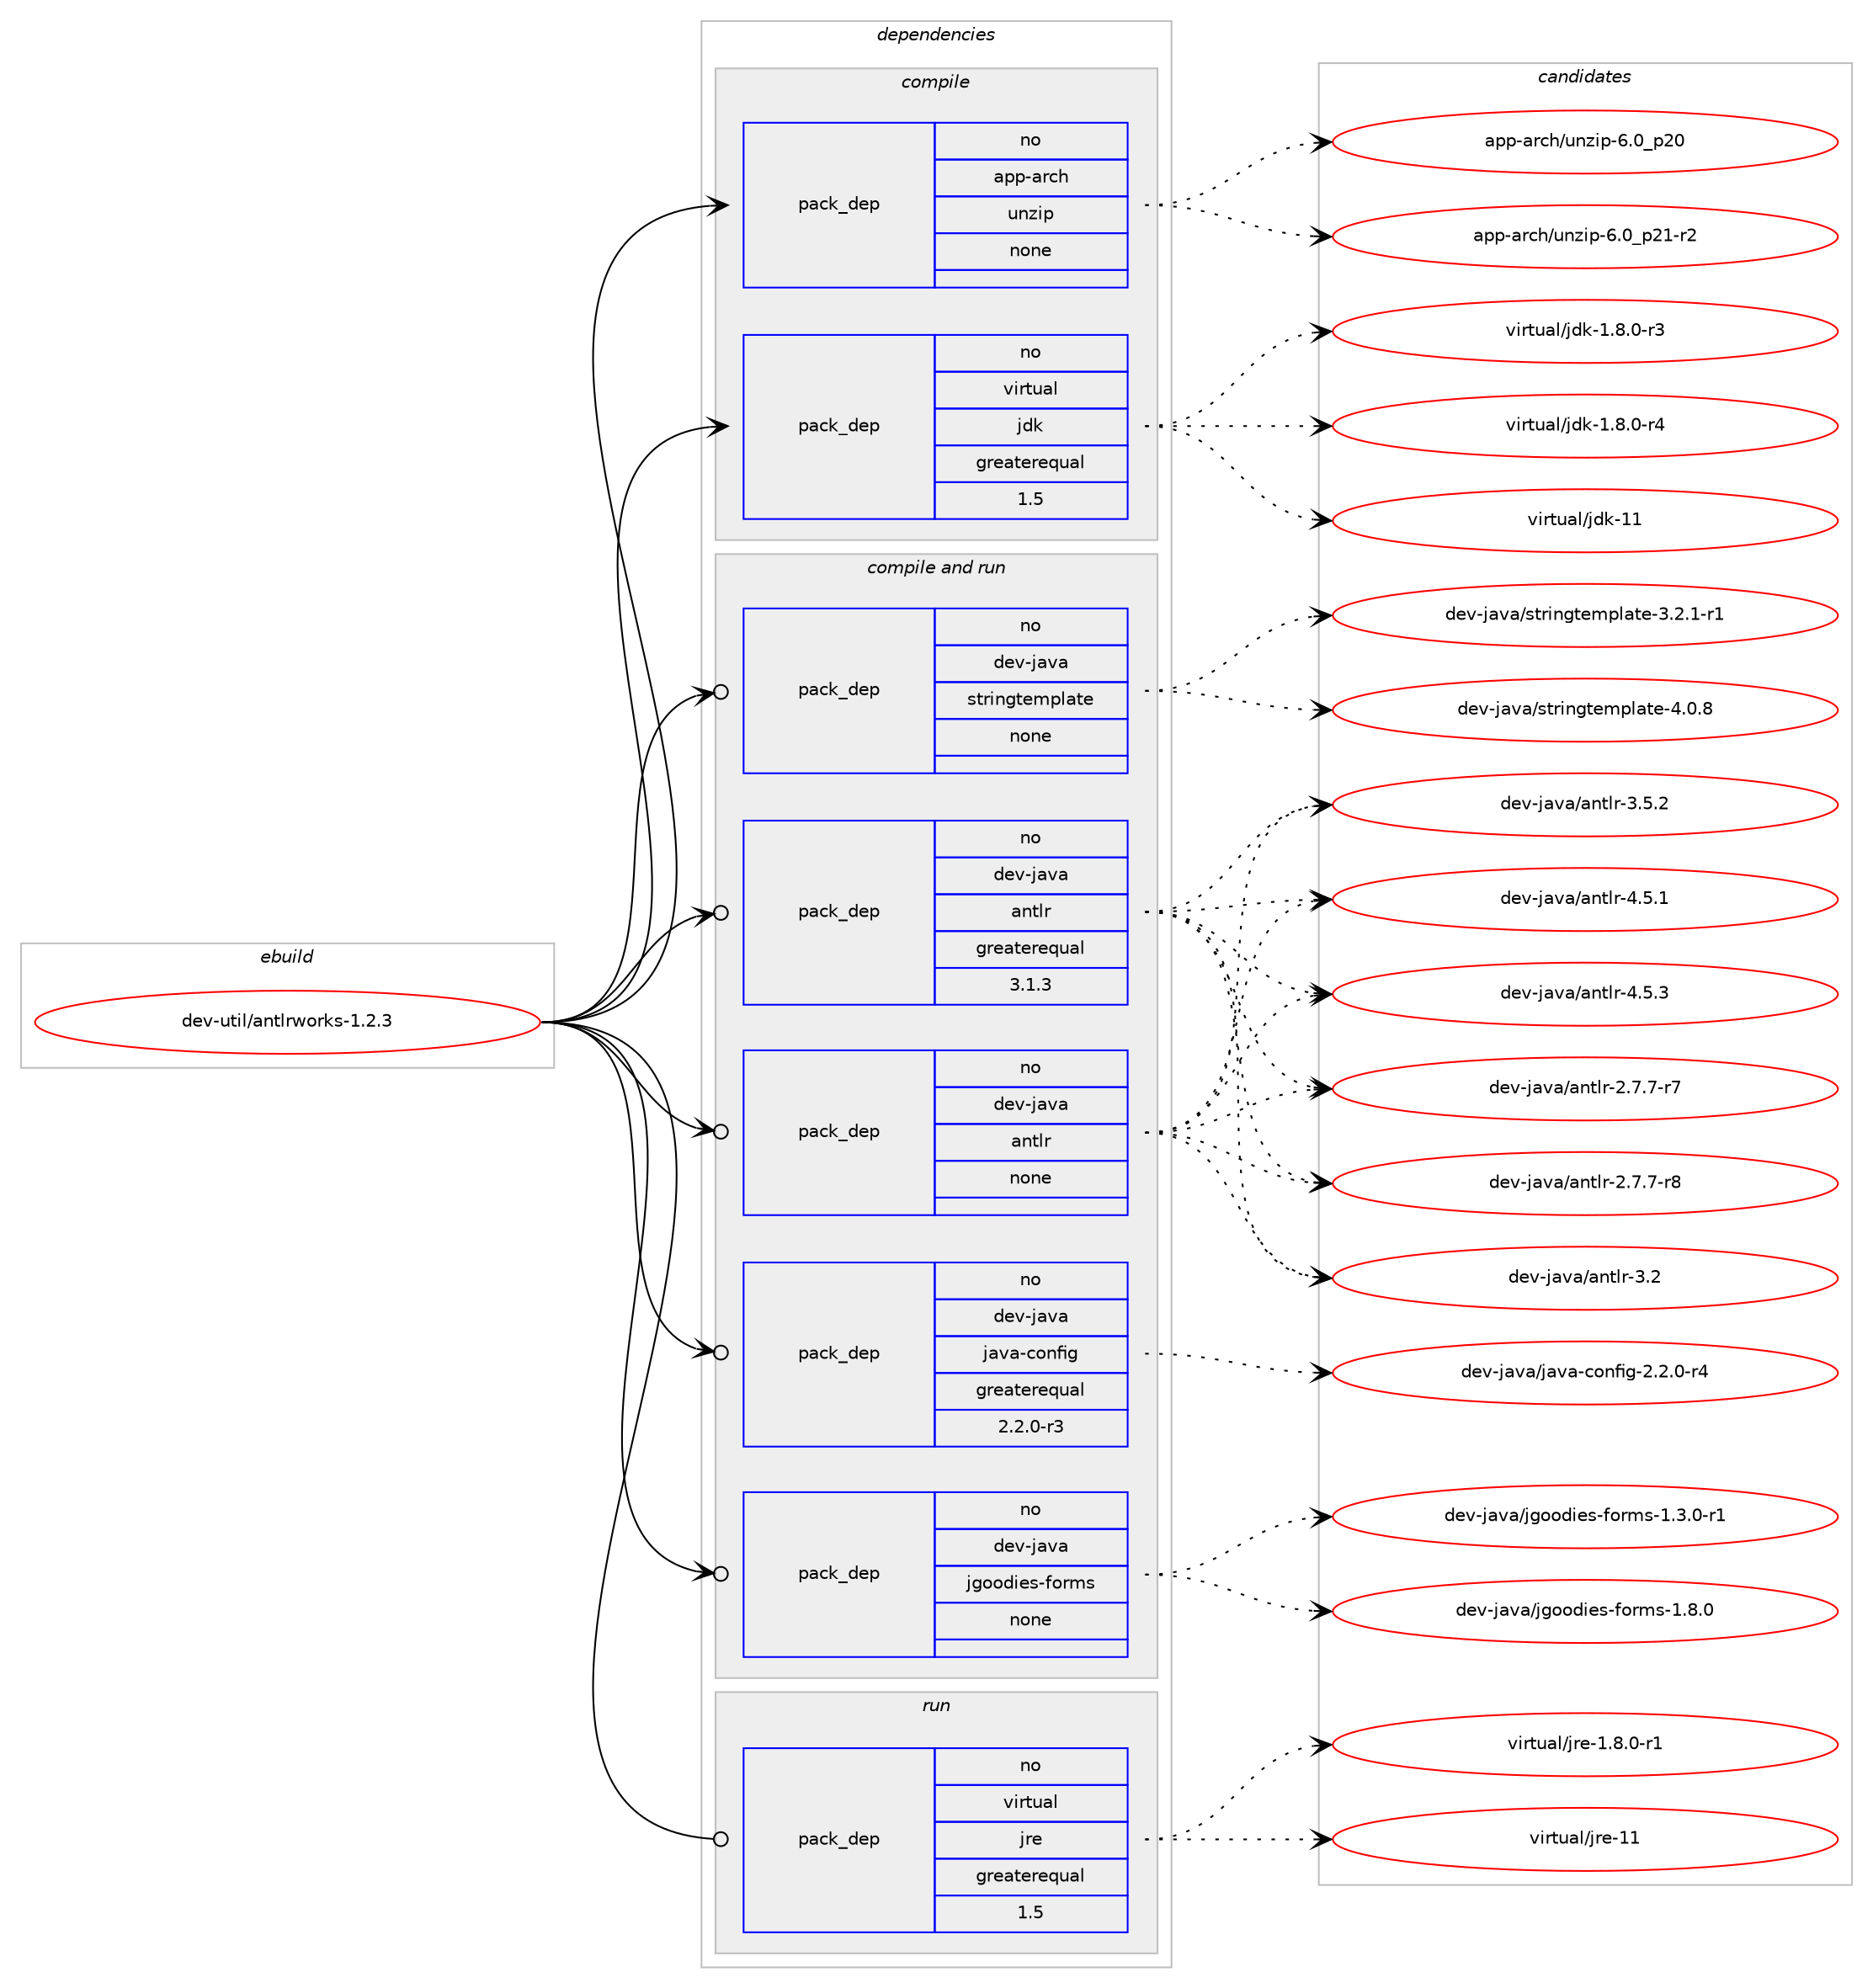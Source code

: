 digraph prolog {

# *************
# Graph options
# *************

newrank=true;
concentrate=true;
compound=true;
graph [rankdir=LR,fontname=Helvetica,fontsize=10,ranksep=1.5];#, ranksep=2.5, nodesep=0.2];
edge  [arrowhead=vee];
node  [fontname=Helvetica,fontsize=10];

# **********
# The ebuild
# **********

subgraph cluster_leftcol {
color=gray;
rank=same;
label=<<i>ebuild</i>>;
id [label="dev-util/antlrworks-1.2.3", color=red, width=4, href="../dev-util/antlrworks-1.2.3.svg"];
}

# ****************
# The dependencies
# ****************

subgraph cluster_midcol {
color=gray;
label=<<i>dependencies</i>>;
subgraph cluster_compile {
fillcolor="#eeeeee";
style=filled;
label=<<i>compile</i>>;
subgraph pack1094065 {
dependency1540745 [label=<<TABLE BORDER="0" CELLBORDER="1" CELLSPACING="0" CELLPADDING="4" WIDTH="220"><TR><TD ROWSPAN="6" CELLPADDING="30">pack_dep</TD></TR><TR><TD WIDTH="110">no</TD></TR><TR><TD>app-arch</TD></TR><TR><TD>unzip</TD></TR><TR><TD>none</TD></TR><TR><TD></TD></TR></TABLE>>, shape=none, color=blue];
}
id:e -> dependency1540745:w [weight=20,style="solid",arrowhead="vee"];
subgraph pack1094066 {
dependency1540746 [label=<<TABLE BORDER="0" CELLBORDER="1" CELLSPACING="0" CELLPADDING="4" WIDTH="220"><TR><TD ROWSPAN="6" CELLPADDING="30">pack_dep</TD></TR><TR><TD WIDTH="110">no</TD></TR><TR><TD>virtual</TD></TR><TR><TD>jdk</TD></TR><TR><TD>greaterequal</TD></TR><TR><TD>1.5</TD></TR></TABLE>>, shape=none, color=blue];
}
id:e -> dependency1540746:w [weight=20,style="solid",arrowhead="vee"];
}
subgraph cluster_compileandrun {
fillcolor="#eeeeee";
style=filled;
label=<<i>compile and run</i>>;
subgraph pack1094067 {
dependency1540747 [label=<<TABLE BORDER="0" CELLBORDER="1" CELLSPACING="0" CELLPADDING="4" WIDTH="220"><TR><TD ROWSPAN="6" CELLPADDING="30">pack_dep</TD></TR><TR><TD WIDTH="110">no</TD></TR><TR><TD>dev-java</TD></TR><TR><TD>antlr</TD></TR><TR><TD>greaterequal</TD></TR><TR><TD>3.1.3</TD></TR></TABLE>>, shape=none, color=blue];
}
id:e -> dependency1540747:w [weight=20,style="solid",arrowhead="odotvee"];
subgraph pack1094068 {
dependency1540748 [label=<<TABLE BORDER="0" CELLBORDER="1" CELLSPACING="0" CELLPADDING="4" WIDTH="220"><TR><TD ROWSPAN="6" CELLPADDING="30">pack_dep</TD></TR><TR><TD WIDTH="110">no</TD></TR><TR><TD>dev-java</TD></TR><TR><TD>antlr</TD></TR><TR><TD>none</TD></TR><TR><TD></TD></TR></TABLE>>, shape=none, color=blue];
}
id:e -> dependency1540748:w [weight=20,style="solid",arrowhead="odotvee"];
subgraph pack1094069 {
dependency1540749 [label=<<TABLE BORDER="0" CELLBORDER="1" CELLSPACING="0" CELLPADDING="4" WIDTH="220"><TR><TD ROWSPAN="6" CELLPADDING="30">pack_dep</TD></TR><TR><TD WIDTH="110">no</TD></TR><TR><TD>dev-java</TD></TR><TR><TD>java-config</TD></TR><TR><TD>greaterequal</TD></TR><TR><TD>2.2.0-r3</TD></TR></TABLE>>, shape=none, color=blue];
}
id:e -> dependency1540749:w [weight=20,style="solid",arrowhead="odotvee"];
subgraph pack1094070 {
dependency1540750 [label=<<TABLE BORDER="0" CELLBORDER="1" CELLSPACING="0" CELLPADDING="4" WIDTH="220"><TR><TD ROWSPAN="6" CELLPADDING="30">pack_dep</TD></TR><TR><TD WIDTH="110">no</TD></TR><TR><TD>dev-java</TD></TR><TR><TD>jgoodies-forms</TD></TR><TR><TD>none</TD></TR><TR><TD></TD></TR></TABLE>>, shape=none, color=blue];
}
id:e -> dependency1540750:w [weight=20,style="solid",arrowhead="odotvee"];
subgraph pack1094071 {
dependency1540751 [label=<<TABLE BORDER="0" CELLBORDER="1" CELLSPACING="0" CELLPADDING="4" WIDTH="220"><TR><TD ROWSPAN="6" CELLPADDING="30">pack_dep</TD></TR><TR><TD WIDTH="110">no</TD></TR><TR><TD>dev-java</TD></TR><TR><TD>stringtemplate</TD></TR><TR><TD>none</TD></TR><TR><TD></TD></TR></TABLE>>, shape=none, color=blue];
}
id:e -> dependency1540751:w [weight=20,style="solid",arrowhead="odotvee"];
}
subgraph cluster_run {
fillcolor="#eeeeee";
style=filled;
label=<<i>run</i>>;
subgraph pack1094072 {
dependency1540752 [label=<<TABLE BORDER="0" CELLBORDER="1" CELLSPACING="0" CELLPADDING="4" WIDTH="220"><TR><TD ROWSPAN="6" CELLPADDING="30">pack_dep</TD></TR><TR><TD WIDTH="110">no</TD></TR><TR><TD>virtual</TD></TR><TR><TD>jre</TD></TR><TR><TD>greaterequal</TD></TR><TR><TD>1.5</TD></TR></TABLE>>, shape=none, color=blue];
}
id:e -> dependency1540752:w [weight=20,style="solid",arrowhead="odot"];
}
}

# **************
# The candidates
# **************

subgraph cluster_choices {
rank=same;
color=gray;
label=<<i>candidates</i>>;

subgraph choice1094065 {
color=black;
nodesep=1;
choice971121124597114991044711711012210511245544648951125048 [label="app-arch/unzip-6.0_p20", color=red, width=4,href="../app-arch/unzip-6.0_p20.svg"];
choice9711211245971149910447117110122105112455446489511250494511450 [label="app-arch/unzip-6.0_p21-r2", color=red, width=4,href="../app-arch/unzip-6.0_p21-r2.svg"];
dependency1540745:e -> choice971121124597114991044711711012210511245544648951125048:w [style=dotted,weight="100"];
dependency1540745:e -> choice9711211245971149910447117110122105112455446489511250494511450:w [style=dotted,weight="100"];
}
subgraph choice1094066 {
color=black;
nodesep=1;
choice11810511411611797108471061001074549465646484511451 [label="virtual/jdk-1.8.0-r3", color=red, width=4,href="../virtual/jdk-1.8.0-r3.svg"];
choice11810511411611797108471061001074549465646484511452 [label="virtual/jdk-1.8.0-r4", color=red, width=4,href="../virtual/jdk-1.8.0-r4.svg"];
choice1181051141161179710847106100107454949 [label="virtual/jdk-11", color=red, width=4,href="../virtual/jdk-11.svg"];
dependency1540746:e -> choice11810511411611797108471061001074549465646484511451:w [style=dotted,weight="100"];
dependency1540746:e -> choice11810511411611797108471061001074549465646484511452:w [style=dotted,weight="100"];
dependency1540746:e -> choice1181051141161179710847106100107454949:w [style=dotted,weight="100"];
}
subgraph choice1094067 {
color=black;
nodesep=1;
choice10010111845106971189747971101161081144550465546554511455 [label="dev-java/antlr-2.7.7-r7", color=red, width=4,href="../dev-java/antlr-2.7.7-r7.svg"];
choice10010111845106971189747971101161081144550465546554511456 [label="dev-java/antlr-2.7.7-r8", color=red, width=4,href="../dev-java/antlr-2.7.7-r8.svg"];
choice100101118451069711897479711011610811445514650 [label="dev-java/antlr-3.2", color=red, width=4,href="../dev-java/antlr-3.2.svg"];
choice1001011184510697118974797110116108114455146534650 [label="dev-java/antlr-3.5.2", color=red, width=4,href="../dev-java/antlr-3.5.2.svg"];
choice1001011184510697118974797110116108114455246534649 [label="dev-java/antlr-4.5.1", color=red, width=4,href="../dev-java/antlr-4.5.1.svg"];
choice1001011184510697118974797110116108114455246534651 [label="dev-java/antlr-4.5.3", color=red, width=4,href="../dev-java/antlr-4.5.3.svg"];
dependency1540747:e -> choice10010111845106971189747971101161081144550465546554511455:w [style=dotted,weight="100"];
dependency1540747:e -> choice10010111845106971189747971101161081144550465546554511456:w [style=dotted,weight="100"];
dependency1540747:e -> choice100101118451069711897479711011610811445514650:w [style=dotted,weight="100"];
dependency1540747:e -> choice1001011184510697118974797110116108114455146534650:w [style=dotted,weight="100"];
dependency1540747:e -> choice1001011184510697118974797110116108114455246534649:w [style=dotted,weight="100"];
dependency1540747:e -> choice1001011184510697118974797110116108114455246534651:w [style=dotted,weight="100"];
}
subgraph choice1094068 {
color=black;
nodesep=1;
choice10010111845106971189747971101161081144550465546554511455 [label="dev-java/antlr-2.7.7-r7", color=red, width=4,href="../dev-java/antlr-2.7.7-r7.svg"];
choice10010111845106971189747971101161081144550465546554511456 [label="dev-java/antlr-2.7.7-r8", color=red, width=4,href="../dev-java/antlr-2.7.7-r8.svg"];
choice100101118451069711897479711011610811445514650 [label="dev-java/antlr-3.2", color=red, width=4,href="../dev-java/antlr-3.2.svg"];
choice1001011184510697118974797110116108114455146534650 [label="dev-java/antlr-3.5.2", color=red, width=4,href="../dev-java/antlr-3.5.2.svg"];
choice1001011184510697118974797110116108114455246534649 [label="dev-java/antlr-4.5.1", color=red, width=4,href="../dev-java/antlr-4.5.1.svg"];
choice1001011184510697118974797110116108114455246534651 [label="dev-java/antlr-4.5.3", color=red, width=4,href="../dev-java/antlr-4.5.3.svg"];
dependency1540748:e -> choice10010111845106971189747971101161081144550465546554511455:w [style=dotted,weight="100"];
dependency1540748:e -> choice10010111845106971189747971101161081144550465546554511456:w [style=dotted,weight="100"];
dependency1540748:e -> choice100101118451069711897479711011610811445514650:w [style=dotted,weight="100"];
dependency1540748:e -> choice1001011184510697118974797110116108114455146534650:w [style=dotted,weight="100"];
dependency1540748:e -> choice1001011184510697118974797110116108114455246534649:w [style=dotted,weight="100"];
dependency1540748:e -> choice1001011184510697118974797110116108114455246534651:w [style=dotted,weight="100"];
}
subgraph choice1094069 {
color=black;
nodesep=1;
choice10010111845106971189747106971189745991111101021051034550465046484511452 [label="dev-java/java-config-2.2.0-r4", color=red, width=4,href="../dev-java/java-config-2.2.0-r4.svg"];
dependency1540749:e -> choice10010111845106971189747106971189745991111101021051034550465046484511452:w [style=dotted,weight="100"];
}
subgraph choice1094070 {
color=black;
nodesep=1;
choice10010111845106971189747106103111111100105101115451021111141091154549465146484511449 [label="dev-java/jgoodies-forms-1.3.0-r1", color=red, width=4,href="../dev-java/jgoodies-forms-1.3.0-r1.svg"];
choice1001011184510697118974710610311111110010510111545102111114109115454946564648 [label="dev-java/jgoodies-forms-1.8.0", color=red, width=4,href="../dev-java/jgoodies-forms-1.8.0.svg"];
dependency1540750:e -> choice10010111845106971189747106103111111100105101115451021111141091154549465146484511449:w [style=dotted,weight="100"];
dependency1540750:e -> choice1001011184510697118974710610311111110010510111545102111114109115454946564648:w [style=dotted,weight="100"];
}
subgraph choice1094071 {
color=black;
nodesep=1;
choice10010111845106971189747115116114105110103116101109112108971161014551465046494511449 [label="dev-java/stringtemplate-3.2.1-r1", color=red, width=4,href="../dev-java/stringtemplate-3.2.1-r1.svg"];
choice1001011184510697118974711511611410511010311610110911210897116101455246484656 [label="dev-java/stringtemplate-4.0.8", color=red, width=4,href="../dev-java/stringtemplate-4.0.8.svg"];
dependency1540751:e -> choice10010111845106971189747115116114105110103116101109112108971161014551465046494511449:w [style=dotted,weight="100"];
dependency1540751:e -> choice1001011184510697118974711511611410511010311610110911210897116101455246484656:w [style=dotted,weight="100"];
}
subgraph choice1094072 {
color=black;
nodesep=1;
choice11810511411611797108471061141014549465646484511449 [label="virtual/jre-1.8.0-r1", color=red, width=4,href="../virtual/jre-1.8.0-r1.svg"];
choice1181051141161179710847106114101454949 [label="virtual/jre-11", color=red, width=4,href="../virtual/jre-11.svg"];
dependency1540752:e -> choice11810511411611797108471061141014549465646484511449:w [style=dotted,weight="100"];
dependency1540752:e -> choice1181051141161179710847106114101454949:w [style=dotted,weight="100"];
}
}

}
